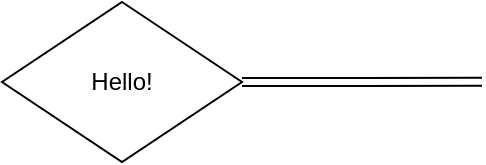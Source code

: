 <mxfile version="12.0.2" type="github" pages="1"><diagram id="hRpuBEH4pdbUFu-Xl1It" name="Page-1"><mxGraphModel dx="469" dy="255" grid="1" gridSize="10" guides="1" tooltips="1" connect="1" arrows="1" fold="1" page="1" pageScale="1" pageWidth="850" pageHeight="1100" math="0" shadow="0"><root><mxCell id="0"/><mxCell id="1" parent="0"/><mxCell id="Ex57sfURdOPpRTWEGs9E-2" style="edgeStyle=orthogonalEdgeStyle;shape=link;rounded=0;orthogonalLoop=1;jettySize=auto;html=1;exitX=1;exitY=0.5;exitDx=0;exitDy=0;" edge="1" parent="1" source="Ex57sfURdOPpRTWEGs9E-1"><mxGeometry relative="1" as="geometry"><mxPoint x="520" y="279.907" as="targetPoint"/></mxGeometry></mxCell><object label="Hello!" id="Ex57sfURdOPpRTWEGs9E-1"><mxCell style="rhombus;whiteSpace=wrap;html=1;" vertex="1" parent="1"><mxGeometry x="280" y="240" width="120" height="80" as="geometry"/></mxCell></object></root></mxGraphModel></diagram></mxfile>